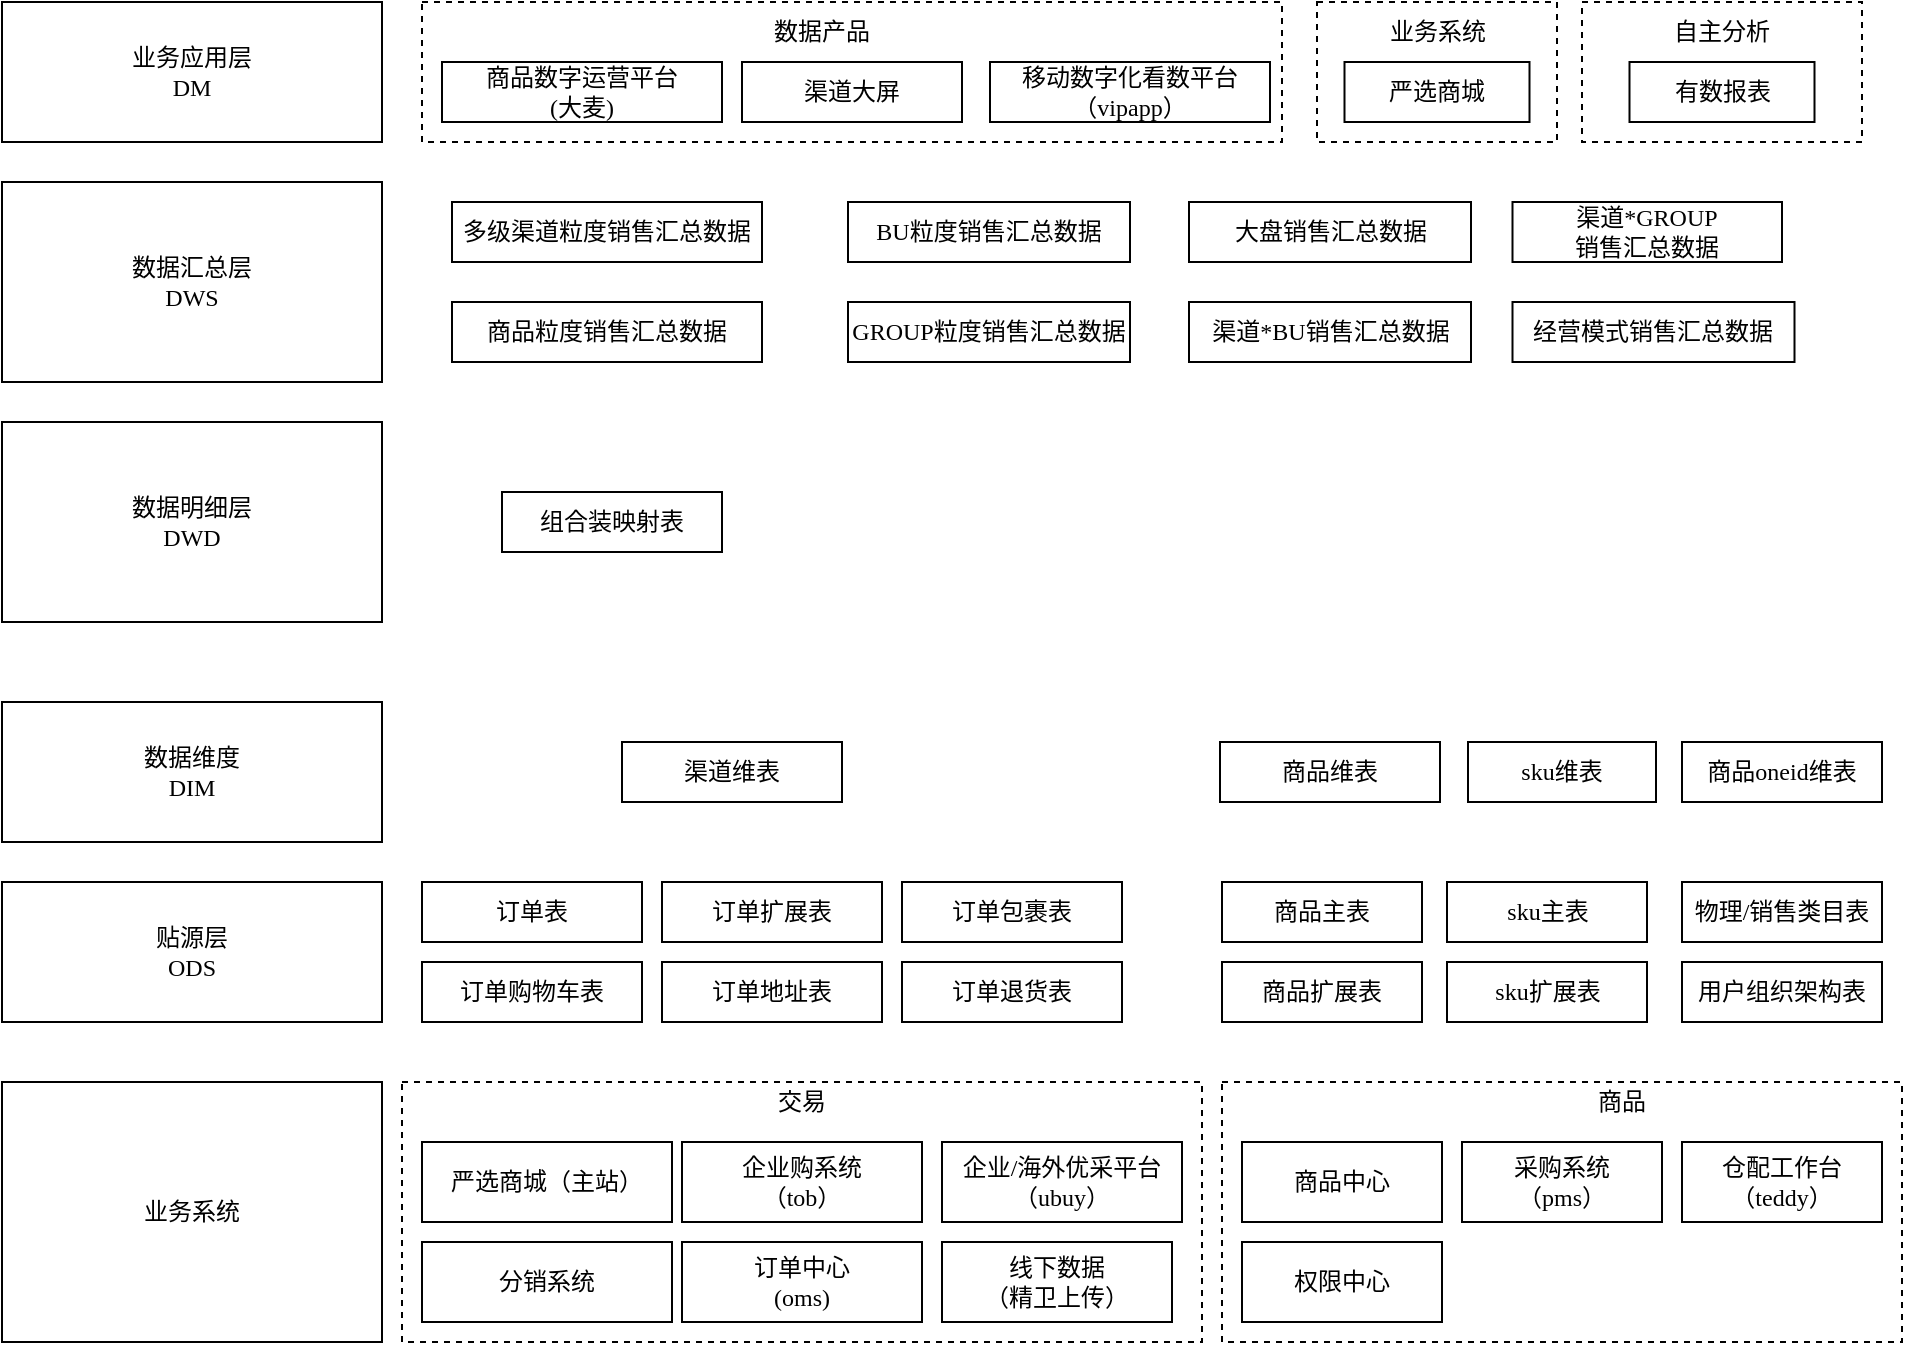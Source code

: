 <mxfile version="22.1.11" type="github">
  <diagram name="第 1 页" id="VuKKYdippvmsp-2qlO2M">
    <mxGraphModel dx="1386" dy="499" grid="1" gridSize="10" guides="1" tooltips="1" connect="1" arrows="1" fold="1" page="1" pageScale="1" pageWidth="827" pageHeight="1169" math="0" shadow="0">
      <root>
        <mxCell id="0" />
        <mxCell id="1" parent="0" />
        <mxCell id="KCwfQXM3cd3Utm9D9eWa-40" value="" style="rounded=0;whiteSpace=wrap;html=1;fontStyle=0;fontFamily=微软雅黑;dashed=1;" vertex="1" parent="1">
          <mxGeometry x="60" y="240" width="430" height="70" as="geometry" />
        </mxCell>
        <mxCell id="KCwfQXM3cd3Utm9D9eWa-1" value="" style="rounded=0;whiteSpace=wrap;html=1;glass=0;dashed=1;" vertex="1" parent="1">
          <mxGeometry x="50" y="780" width="400" height="130" as="geometry" />
        </mxCell>
        <mxCell id="bTk-zeeERNAB_hrSNlrv-1" value="严选商城（主站）" style="rounded=0;whiteSpace=wrap;html=1;fontStyle=0;fontFamily=微软雅黑;" parent="1" vertex="1">
          <mxGeometry x="60" y="810" width="125" height="40" as="geometry" />
        </mxCell>
        <mxCell id="bTk-zeeERNAB_hrSNlrv-2" value="分销系统" style="rounded=0;whiteSpace=wrap;html=1;fontStyle=0;fontFamily=微软雅黑;" parent="1" vertex="1">
          <mxGeometry x="60" y="860" width="125" height="40" as="geometry" />
        </mxCell>
        <mxCell id="bTk-zeeERNAB_hrSNlrv-3" value="订单中心&lt;br&gt;(oms)" style="rounded=0;whiteSpace=wrap;html=1;fontStyle=0;fontFamily=微软雅黑;" parent="1" vertex="1">
          <mxGeometry x="190" y="860" width="120" height="40" as="geometry" />
        </mxCell>
        <mxCell id="bTk-zeeERNAB_hrSNlrv-4" value="企业购系统&lt;br&gt;（tob）" style="rounded=0;whiteSpace=wrap;html=1;fontStyle=0;fontFamily=微软雅黑;" parent="1" vertex="1">
          <mxGeometry x="190" y="810" width="120" height="40" as="geometry" />
        </mxCell>
        <mxCell id="bTk-zeeERNAB_hrSNlrv-6" value="线下数据&lt;br&gt;（精卫上传）" style="rounded=0;whiteSpace=wrap;html=1;fontStyle=0;fontFamily=微软雅黑;" parent="1" vertex="1">
          <mxGeometry x="320" y="860" width="115" height="40" as="geometry" />
        </mxCell>
        <mxCell id="bTk-zeeERNAB_hrSNlrv-9" value="业务系统" style="rounded=0;whiteSpace=wrap;html=1;fontStyle=0;fontFamily=微软雅黑;" parent="1" vertex="1">
          <mxGeometry x="-150" y="780" width="190" height="130" as="geometry" />
        </mxCell>
        <mxCell id="bTk-zeeERNAB_hrSNlrv-10" value="贴源层&lt;br&gt;ODS" style="rounded=0;whiteSpace=wrap;html=1;fontStyle=0;fontFamily=微软雅黑;" parent="1" vertex="1">
          <mxGeometry x="-150" y="680" width="190" height="70" as="geometry" />
        </mxCell>
        <mxCell id="bTk-zeeERNAB_hrSNlrv-11" value="数据明细层&lt;br&gt;DWD" style="rounded=0;whiteSpace=wrap;html=1;fontStyle=0;fontFamily=微软雅黑;" parent="1" vertex="1">
          <mxGeometry x="-150" y="450" width="190" height="100" as="geometry" />
        </mxCell>
        <mxCell id="bTk-zeeERNAB_hrSNlrv-12" value="数据汇总层&lt;br&gt;DWS" style="rounded=0;whiteSpace=wrap;html=1;fontStyle=0;fontFamily=微软雅黑;" parent="1" vertex="1">
          <mxGeometry x="-150" y="330" width="190" height="100" as="geometry" />
        </mxCell>
        <mxCell id="bTk-zeeERNAB_hrSNlrv-13" value="业务应用层&lt;br&gt;DM" style="rounded=0;whiteSpace=wrap;html=1;fontStyle=0;fontFamily=微软雅黑;" parent="1" vertex="1">
          <mxGeometry x="-150" y="240" width="190" height="70" as="geometry" />
        </mxCell>
        <mxCell id="bTk-zeeERNAB_hrSNlrv-14" value="数据维度&lt;br&gt;DIM" style="rounded=0;whiteSpace=wrap;html=1;fontStyle=0;fontFamily=微软雅黑;" parent="1" vertex="1">
          <mxGeometry x="-150" y="590" width="190" height="70" as="geometry" />
        </mxCell>
        <mxCell id="bTk-zeeERNAB_hrSNlrv-16" value="企业/海外优采平台&lt;br&gt;（ubuy）" style="rounded=0;whiteSpace=wrap;html=1;fontStyle=0;fontFamily=微软雅黑;" parent="1" vertex="1">
          <mxGeometry x="320" y="810" width="120" height="40" as="geometry" />
        </mxCell>
        <mxCell id="KCwfQXM3cd3Utm9D9eWa-3" value="交易" style="text;html=1;strokeColor=none;fillColor=none;align=center;verticalAlign=middle;whiteSpace=wrap;rounded=0;horizontal=0;rotation=90;" vertex="1" parent="1">
          <mxGeometry x="237.5" y="720" width="25" height="140" as="geometry" />
        </mxCell>
        <mxCell id="KCwfQXM3cd3Utm9D9eWa-6" value="" style="rounded=0;whiteSpace=wrap;html=1;glass=0;dashed=1;" vertex="1" parent="1">
          <mxGeometry x="460" y="780" width="340" height="130" as="geometry" />
        </mxCell>
        <mxCell id="KCwfQXM3cd3Utm9D9eWa-7" value="商品中心" style="rounded=0;whiteSpace=wrap;html=1;fontStyle=0;fontFamily=微软雅黑;" vertex="1" parent="1">
          <mxGeometry x="470" y="810" width="100" height="40" as="geometry" />
        </mxCell>
        <mxCell id="KCwfQXM3cd3Utm9D9eWa-13" value="商品" style="text;html=1;strokeColor=none;fillColor=none;align=center;verticalAlign=middle;whiteSpace=wrap;rounded=0;horizontal=0;rotation=90;" vertex="1" parent="1">
          <mxGeometry x="647.5" y="720" width="25" height="140" as="geometry" />
        </mxCell>
        <mxCell id="KCwfQXM3cd3Utm9D9eWa-14" value="采购系统&lt;br&gt;（pms）" style="rounded=0;whiteSpace=wrap;html=1;fontStyle=0;fontFamily=微软雅黑;" vertex="1" parent="1">
          <mxGeometry x="580" y="810" width="100" height="40" as="geometry" />
        </mxCell>
        <mxCell id="KCwfQXM3cd3Utm9D9eWa-15" value="仓配工作台&lt;br&gt;（teddy）" style="rounded=0;whiteSpace=wrap;html=1;fontStyle=0;fontFamily=微软雅黑;" vertex="1" parent="1">
          <mxGeometry x="690" y="810" width="100" height="40" as="geometry" />
        </mxCell>
        <mxCell id="KCwfQXM3cd3Utm9D9eWa-16" value="权限中心" style="rounded=0;whiteSpace=wrap;html=1;fontStyle=0;fontFamily=微软雅黑;" vertex="1" parent="1">
          <mxGeometry x="470" y="860" width="100" height="40" as="geometry" />
        </mxCell>
        <mxCell id="KCwfQXM3cd3Utm9D9eWa-17" value="订单表" style="rounded=0;whiteSpace=wrap;html=1;fontStyle=0;fontFamily=微软雅黑;" vertex="1" parent="1">
          <mxGeometry x="60" y="680" width="110" height="30" as="geometry" />
        </mxCell>
        <mxCell id="KCwfQXM3cd3Utm9D9eWa-18" value="订单地址表" style="rounded=0;whiteSpace=wrap;html=1;fontStyle=0;fontFamily=微软雅黑;" vertex="1" parent="1">
          <mxGeometry x="180" y="720" width="110" height="30" as="geometry" />
        </mxCell>
        <mxCell id="KCwfQXM3cd3Utm9D9eWa-19" value="订单购物车表" style="rounded=0;whiteSpace=wrap;html=1;fontStyle=0;fontFamily=微软雅黑;" vertex="1" parent="1">
          <mxGeometry x="60" y="720" width="110" height="30" as="geometry" />
        </mxCell>
        <mxCell id="KCwfQXM3cd3Utm9D9eWa-20" value="商品主表" style="rounded=0;whiteSpace=wrap;html=1;fontStyle=0;fontFamily=微软雅黑;" vertex="1" parent="1">
          <mxGeometry x="460" y="680" width="100" height="30" as="geometry" />
        </mxCell>
        <mxCell id="KCwfQXM3cd3Utm9D9eWa-21" value="商品扩展表" style="rounded=0;whiteSpace=wrap;html=1;fontStyle=0;fontFamily=微软雅黑;" vertex="1" parent="1">
          <mxGeometry x="460" y="720" width="100" height="30" as="geometry" />
        </mxCell>
        <mxCell id="KCwfQXM3cd3Utm9D9eWa-22" value="sku主表" style="rounded=0;whiteSpace=wrap;html=1;fontStyle=0;fontFamily=微软雅黑;" vertex="1" parent="1">
          <mxGeometry x="572.5" y="680" width="100" height="30" as="geometry" />
        </mxCell>
        <mxCell id="KCwfQXM3cd3Utm9D9eWa-23" value="sku扩展表" style="rounded=0;whiteSpace=wrap;html=1;fontStyle=0;fontFamily=微软雅黑;" vertex="1" parent="1">
          <mxGeometry x="572.5" y="720" width="100" height="30" as="geometry" />
        </mxCell>
        <mxCell id="KCwfQXM3cd3Utm9D9eWa-25" value="订单扩展表" style="rounded=0;whiteSpace=wrap;html=1;fontStyle=0;fontFamily=微软雅黑;" vertex="1" parent="1">
          <mxGeometry x="180" y="680" width="110" height="30" as="geometry" />
        </mxCell>
        <mxCell id="KCwfQXM3cd3Utm9D9eWa-26" value="订单包裹表" style="rounded=0;whiteSpace=wrap;html=1;fontStyle=0;fontFamily=微软雅黑;" vertex="1" parent="1">
          <mxGeometry x="300" y="680" width="110" height="30" as="geometry" />
        </mxCell>
        <mxCell id="KCwfQXM3cd3Utm9D9eWa-27" value="渠道维表" style="rounded=0;whiteSpace=wrap;html=1;fontStyle=0;fontFamily=微软雅黑;" vertex="1" parent="1">
          <mxGeometry x="160" y="610" width="110" height="30" as="geometry" />
        </mxCell>
        <mxCell id="KCwfQXM3cd3Utm9D9eWa-28" value="商品维表" style="rounded=0;whiteSpace=wrap;html=1;fontStyle=0;fontFamily=微软雅黑;" vertex="1" parent="1">
          <mxGeometry x="459" y="610" width="110" height="30" as="geometry" />
        </mxCell>
        <mxCell id="KCwfQXM3cd3Utm9D9eWa-29" value="sku维表" style="rounded=0;whiteSpace=wrap;html=1;fontStyle=0;fontFamily=微软雅黑;" vertex="1" parent="1">
          <mxGeometry x="583" y="610" width="94" height="30" as="geometry" />
        </mxCell>
        <mxCell id="KCwfQXM3cd3Utm9D9eWa-30" value="商品数字运营平台&lt;br&gt;(大麦)" style="rounded=0;whiteSpace=wrap;html=1;fontStyle=0;fontFamily=微软雅黑;" vertex="1" parent="1">
          <mxGeometry x="70" y="270" width="140" height="30" as="geometry" />
        </mxCell>
        <mxCell id="KCwfQXM3cd3Utm9D9eWa-31" value="移动数字化看数平台&lt;br&gt;（vipapp）" style="rounded=0;whiteSpace=wrap;html=1;fontStyle=0;fontFamily=微软雅黑;" vertex="1" parent="1">
          <mxGeometry x="344" y="270" width="140" height="30" as="geometry" />
        </mxCell>
        <mxCell id="KCwfQXM3cd3Utm9D9eWa-32" value="" style="rounded=0;whiteSpace=wrap;html=1;fontStyle=0;fontFamily=微软雅黑;dashed=1;" vertex="1" parent="1">
          <mxGeometry x="640" y="240" width="140" height="70" as="geometry" />
        </mxCell>
        <mxCell id="KCwfQXM3cd3Utm9D9eWa-33" value="渠道大屏" style="rounded=0;whiteSpace=wrap;html=1;fontStyle=0;fontFamily=微软雅黑;" vertex="1" parent="1">
          <mxGeometry x="220" y="270" width="110" height="30" as="geometry" />
        </mxCell>
        <mxCell id="KCwfQXM3cd3Utm9D9eWa-34" value="订单退货表" style="rounded=0;whiteSpace=wrap;html=1;fontStyle=0;fontFamily=微软雅黑;" vertex="1" parent="1">
          <mxGeometry x="300" y="720" width="110" height="30" as="geometry" />
        </mxCell>
        <mxCell id="KCwfQXM3cd3Utm9D9eWa-35" value="物理/销售类目表" style="rounded=0;whiteSpace=wrap;html=1;fontStyle=0;fontFamily=微软雅黑;" vertex="1" parent="1">
          <mxGeometry x="690" y="680" width="100" height="30" as="geometry" />
        </mxCell>
        <mxCell id="KCwfQXM3cd3Utm9D9eWa-36" value="用户组织架构表" style="rounded=0;whiteSpace=wrap;html=1;fontStyle=0;fontFamily=微软雅黑;" vertex="1" parent="1">
          <mxGeometry x="690" y="720" width="100" height="30" as="geometry" />
        </mxCell>
        <mxCell id="KCwfQXM3cd3Utm9D9eWa-39" value="" style="rounded=0;whiteSpace=wrap;html=1;fontStyle=0;fontFamily=微软雅黑;dashed=1;" vertex="1" parent="1">
          <mxGeometry x="507.5" y="240" width="120" height="70" as="geometry" />
        </mxCell>
        <mxCell id="KCwfQXM3cd3Utm9D9eWa-41" value="严选商城" style="rounded=0;whiteSpace=wrap;html=1;fontStyle=0;fontFamily=微软雅黑;" vertex="1" parent="1">
          <mxGeometry x="521.25" y="270" width="92.5" height="30" as="geometry" />
        </mxCell>
        <mxCell id="KCwfQXM3cd3Utm9D9eWa-42" value="业务系统" style="text;html=1;strokeColor=none;fillColor=none;align=center;verticalAlign=middle;whiteSpace=wrap;rounded=0;" vertex="1" parent="1">
          <mxGeometry x="537.5" y="240" width="60" height="30" as="geometry" />
        </mxCell>
        <mxCell id="KCwfQXM3cd3Utm9D9eWa-43" value="数据产品" style="text;html=1;strokeColor=none;fillColor=none;align=center;verticalAlign=middle;whiteSpace=wrap;rounded=0;" vertex="1" parent="1">
          <mxGeometry x="230" y="240" width="60" height="30" as="geometry" />
        </mxCell>
        <mxCell id="KCwfQXM3cd3Utm9D9eWa-44" value="自主分析" style="text;html=1;strokeColor=none;fillColor=none;align=center;verticalAlign=middle;whiteSpace=wrap;rounded=0;" vertex="1" parent="1">
          <mxGeometry x="680" y="240" width="60" height="30" as="geometry" />
        </mxCell>
        <mxCell id="KCwfQXM3cd3Utm9D9eWa-45" value="有数报表" style="rounded=0;whiteSpace=wrap;html=1;fontStyle=0;fontFamily=微软雅黑;" vertex="1" parent="1">
          <mxGeometry x="663.75" y="270" width="92.5" height="30" as="geometry" />
        </mxCell>
        <mxCell id="KCwfQXM3cd3Utm9D9eWa-46" value="组合装映射表" style="rounded=0;whiteSpace=wrap;html=1;fontStyle=0;fontFamily=微软雅黑;" vertex="1" parent="1">
          <mxGeometry x="100" y="485" width="110" height="30" as="geometry" />
        </mxCell>
        <mxCell id="KCwfQXM3cd3Utm9D9eWa-48" value="商品oneid维表" style="rounded=0;whiteSpace=wrap;html=1;fontStyle=0;fontFamily=微软雅黑;" vertex="1" parent="1">
          <mxGeometry x="690" y="610" width="100" height="30" as="geometry" />
        </mxCell>
        <mxCell id="KCwfQXM3cd3Utm9D9eWa-49" value="多级渠道粒度销售汇总数据" style="rounded=0;whiteSpace=wrap;html=1;fontStyle=0;fontFamily=微软雅黑;" vertex="1" parent="1">
          <mxGeometry x="75" y="340" width="155" height="30" as="geometry" />
        </mxCell>
        <mxCell id="KCwfQXM3cd3Utm9D9eWa-50" value="商品粒度销售汇总数据" style="rounded=0;whiteSpace=wrap;html=1;fontStyle=0;fontFamily=微软雅黑;" vertex="1" parent="1">
          <mxGeometry x="75" y="390" width="155" height="30" as="geometry" />
        </mxCell>
        <mxCell id="KCwfQXM3cd3Utm9D9eWa-51" value="BU粒度销售汇总数据" style="rounded=0;whiteSpace=wrap;html=1;fontStyle=0;fontFamily=微软雅黑;" vertex="1" parent="1">
          <mxGeometry x="273" y="340" width="141" height="30" as="geometry" />
        </mxCell>
        <mxCell id="KCwfQXM3cd3Utm9D9eWa-52" value="GROUP粒度销售汇总数据" style="rounded=0;whiteSpace=wrap;html=1;fontStyle=0;fontFamily=微软雅黑;" vertex="1" parent="1">
          <mxGeometry x="273" y="390" width="141" height="30" as="geometry" />
        </mxCell>
        <mxCell id="KCwfQXM3cd3Utm9D9eWa-53" value="大盘销售汇总数据" style="rounded=0;whiteSpace=wrap;html=1;fontStyle=0;fontFamily=微软雅黑;" vertex="1" parent="1">
          <mxGeometry x="443.5" y="340" width="141" height="30" as="geometry" />
        </mxCell>
        <mxCell id="KCwfQXM3cd3Utm9D9eWa-54" value="渠道*BU销售汇总数据" style="rounded=0;whiteSpace=wrap;html=1;fontStyle=0;fontFamily=微软雅黑;" vertex="1" parent="1">
          <mxGeometry x="443.5" y="390" width="141" height="30" as="geometry" />
        </mxCell>
        <mxCell id="KCwfQXM3cd3Utm9D9eWa-55" value="渠道*GROUP&lt;br&gt;销售汇总数据" style="rounded=0;whiteSpace=wrap;html=1;fontStyle=0;fontFamily=微软雅黑;" vertex="1" parent="1">
          <mxGeometry x="605.25" y="340" width="134.75" height="30" as="geometry" />
        </mxCell>
        <mxCell id="KCwfQXM3cd3Utm9D9eWa-56" value="经营模式销售汇总数据" style="rounded=0;whiteSpace=wrap;html=1;fontStyle=0;fontFamily=微软雅黑;" vertex="1" parent="1">
          <mxGeometry x="605.25" y="390" width="141" height="30" as="geometry" />
        </mxCell>
      </root>
    </mxGraphModel>
  </diagram>
</mxfile>
